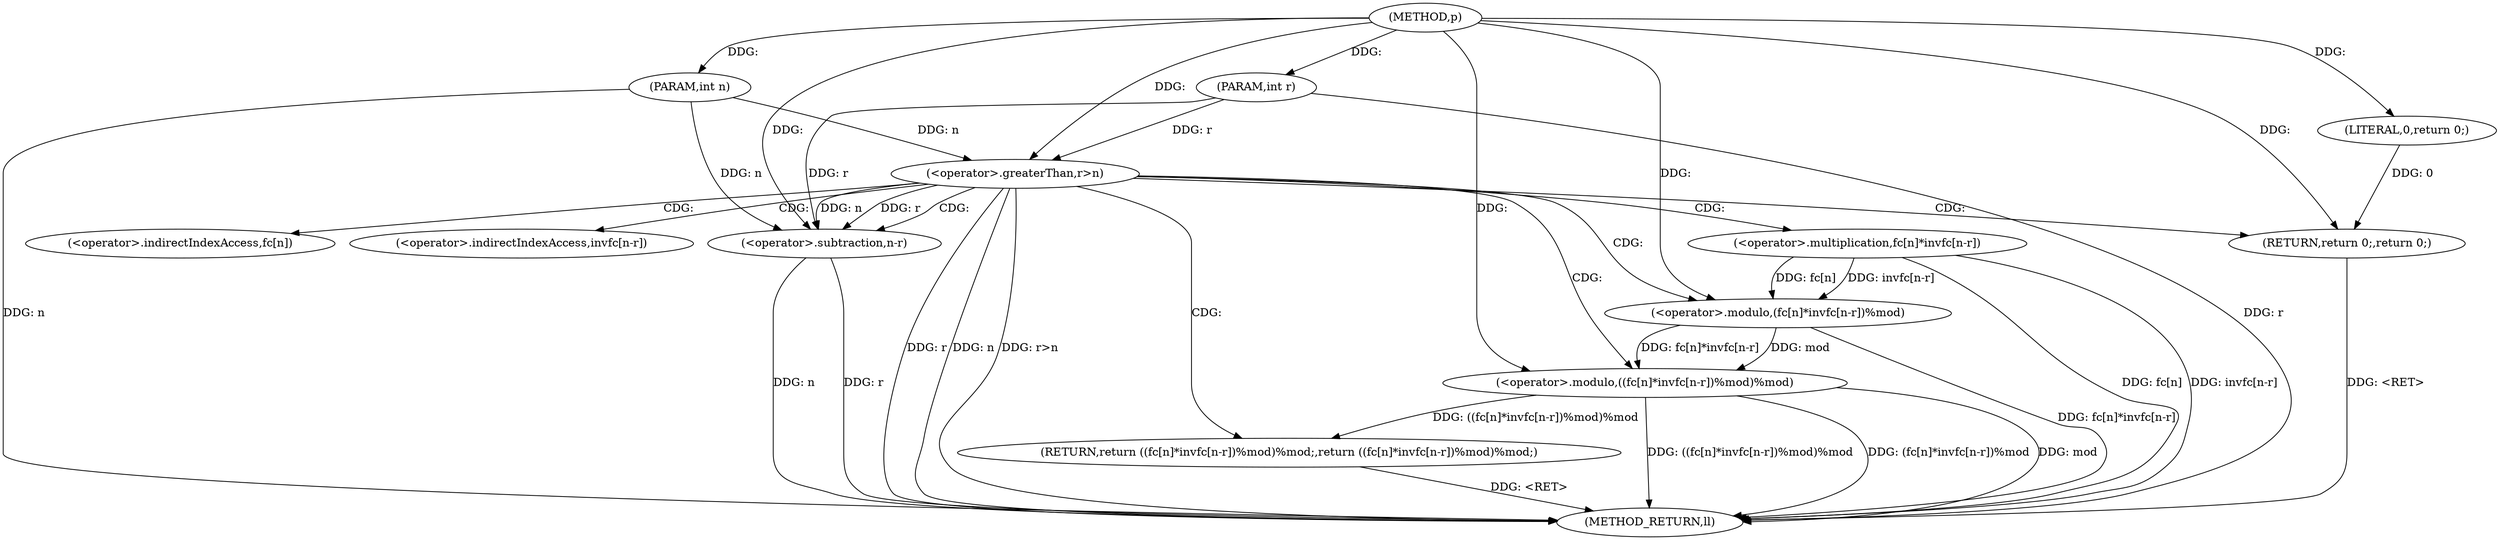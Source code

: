digraph "p" {  
"1000374" [label = "(METHOD,p)" ]
"1000398" [label = "(METHOD_RETURN,ll)" ]
"1000375" [label = "(PARAM,int n)" ]
"1000376" [label = "(PARAM,int r)" ]
"1000384" [label = "(RETURN,return ((fc[n]*invfc[n-r])%mod)%mod;,return ((fc[n]*invfc[n-r])%mod)%mod;)" ]
"1000379" [label = "(<operator>.greaterThan,r>n)" ]
"1000382" [label = "(RETURN,return 0;,return 0;)" ]
"1000385" [label = "(<operator>.modulo,((fc[n]*invfc[n-r])%mod)%mod)" ]
"1000383" [label = "(LITERAL,0,return 0;)" ]
"1000386" [label = "(<operator>.modulo,(fc[n]*invfc[n-r])%mod)" ]
"1000387" [label = "(<operator>.multiplication,fc[n]*invfc[n-r])" ]
"1000393" [label = "(<operator>.subtraction,n-r)" ]
"1000388" [label = "(<operator>.indirectIndexAccess,fc[n])" ]
"1000391" [label = "(<operator>.indirectIndexAccess,invfc[n-r])" ]
  "1000382" -> "1000398"  [ label = "DDG: <RET>"] 
  "1000375" -> "1000398"  [ label = "DDG: n"] 
  "1000376" -> "1000398"  [ label = "DDG: r"] 
  "1000379" -> "1000398"  [ label = "DDG: r"] 
  "1000379" -> "1000398"  [ label = "DDG: n"] 
  "1000379" -> "1000398"  [ label = "DDG: r>n"] 
  "1000387" -> "1000398"  [ label = "DDG: fc[n]"] 
  "1000393" -> "1000398"  [ label = "DDG: n"] 
  "1000393" -> "1000398"  [ label = "DDG: r"] 
  "1000387" -> "1000398"  [ label = "DDG: invfc[n-r]"] 
  "1000386" -> "1000398"  [ label = "DDG: fc[n]*invfc[n-r]"] 
  "1000385" -> "1000398"  [ label = "DDG: (fc[n]*invfc[n-r])%mod"] 
  "1000385" -> "1000398"  [ label = "DDG: mod"] 
  "1000385" -> "1000398"  [ label = "DDG: ((fc[n]*invfc[n-r])%mod)%mod"] 
  "1000384" -> "1000398"  [ label = "DDG: <RET>"] 
  "1000374" -> "1000375"  [ label = "DDG: "] 
  "1000374" -> "1000376"  [ label = "DDG: "] 
  "1000385" -> "1000384"  [ label = "DDG: ((fc[n]*invfc[n-r])%mod)%mod"] 
  "1000383" -> "1000382"  [ label = "DDG: 0"] 
  "1000374" -> "1000382"  [ label = "DDG: "] 
  "1000376" -> "1000379"  [ label = "DDG: r"] 
  "1000374" -> "1000379"  [ label = "DDG: "] 
  "1000375" -> "1000379"  [ label = "DDG: n"] 
  "1000374" -> "1000383"  [ label = "DDG: "] 
  "1000386" -> "1000385"  [ label = "DDG: mod"] 
  "1000386" -> "1000385"  [ label = "DDG: fc[n]*invfc[n-r]"] 
  "1000374" -> "1000385"  [ label = "DDG: "] 
  "1000387" -> "1000386"  [ label = "DDG: invfc[n-r]"] 
  "1000387" -> "1000386"  [ label = "DDG: fc[n]"] 
  "1000374" -> "1000386"  [ label = "DDG: "] 
  "1000379" -> "1000393"  [ label = "DDG: n"] 
  "1000375" -> "1000393"  [ label = "DDG: n"] 
  "1000374" -> "1000393"  [ label = "DDG: "] 
  "1000379" -> "1000393"  [ label = "DDG: r"] 
  "1000376" -> "1000393"  [ label = "DDG: r"] 
  "1000379" -> "1000391"  [ label = "CDG: "] 
  "1000379" -> "1000382"  [ label = "CDG: "] 
  "1000379" -> "1000393"  [ label = "CDG: "] 
  "1000379" -> "1000387"  [ label = "CDG: "] 
  "1000379" -> "1000386"  [ label = "CDG: "] 
  "1000379" -> "1000385"  [ label = "CDG: "] 
  "1000379" -> "1000388"  [ label = "CDG: "] 
  "1000379" -> "1000384"  [ label = "CDG: "] 
}
